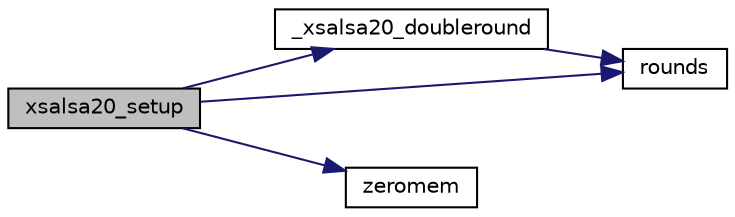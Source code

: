 digraph "xsalsa20_setup"
{
 // LATEX_PDF_SIZE
  edge [fontname="Helvetica",fontsize="10",labelfontname="Helvetica",labelfontsize="10"];
  node [fontname="Helvetica",fontsize="10",shape=record];
  rankdir="LR";
  Node6 [label="xsalsa20_setup",height=0.2,width=0.4,color="black", fillcolor="grey75", style="filled", fontcolor="black",tooltip="Initialize an XSalsa20 context."];
  Node6 -> Node7 [color="midnightblue",fontsize="10",style="solid",fontname="Helvetica"];
  Node7 [label="_xsalsa20_doubleround",height=0.2,width=0.4,color="black", fillcolor="white", style="filled",URL="$xsalsa20__setup_8c.html#a55d9b8c849cdbceb4ef9850dadd47a92",tooltip=" "];
  Node7 -> Node8 [color="midnightblue",fontsize="10",style="solid",fontname="Helvetica"];
  Node8 [label="rounds",height=0.2,width=0.4,color="black", fillcolor="white", style="filled",URL="$kseed_8c.html#a51da46362a22c8107683876e9c12ec82",tooltip=" "];
  Node6 -> Node8 [color="midnightblue",fontsize="10",style="solid",fontname="Helvetica"];
  Node6 -> Node9 [color="midnightblue",fontsize="10",style="solid",fontname="Helvetica"];
  Node9 [label="zeromem",height=0.2,width=0.4,color="black", fillcolor="white", style="filled",URL="$tomcrypt__misc_8h.html#a63b6e188713790263bfd3612fe8b398f",tooltip="Zero a block of memory."];
}
